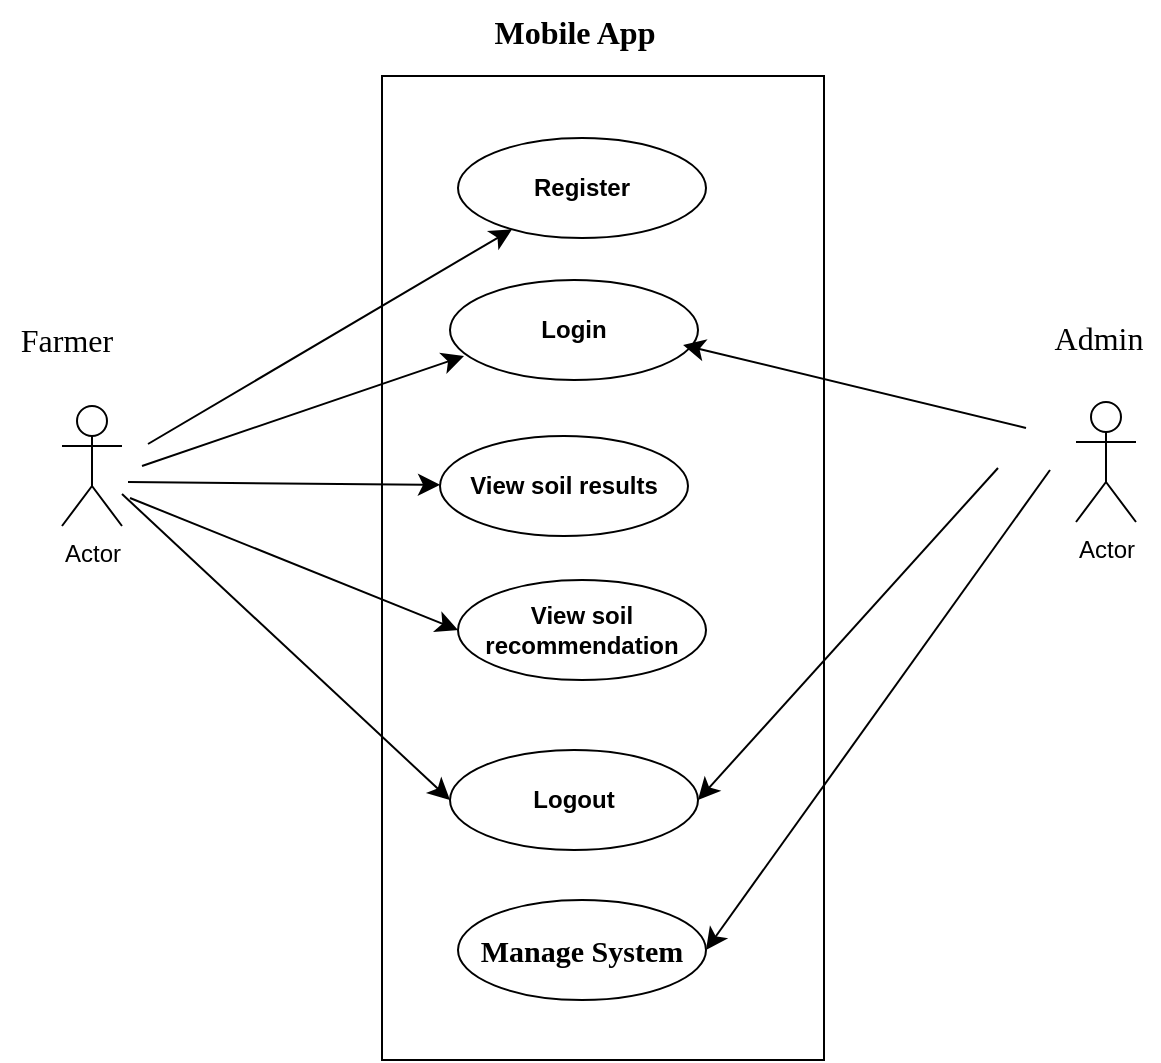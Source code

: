 <mxfile version="27.0.6" pages="4">
  <diagram name="Page-1" id="1pIzPmylpXnEqSKhh1PY">
    <mxGraphModel dx="1186" dy="977" grid="0" gridSize="10" guides="1" tooltips="1" connect="1" arrows="1" fold="1" page="0" pageScale="1" pageWidth="850" pageHeight="1100" math="0" shadow="0">
      <root>
        <mxCell id="0" />
        <mxCell id="1" parent="0" />
        <mxCell id="TShjFeLuT9sX3fGPOV5T-2" value="" style="rounded=0;whiteSpace=wrap;html=1;" vertex="1" parent="1">
          <mxGeometry x="-26" y="-62" width="221" height="492" as="geometry" />
        </mxCell>
        <mxCell id="TShjFeLuT9sX3fGPOV5T-3" value="Actor" style="shape=umlActor;verticalLabelPosition=bottom;verticalAlign=top;html=1;outlineConnect=0;" vertex="1" parent="1">
          <mxGeometry x="-186" y="103" width="30" height="60" as="geometry" />
        </mxCell>
        <mxCell id="TShjFeLuT9sX3fGPOV5T-9" value="&lt;b&gt;Register&lt;/b&gt;" style="ellipse;whiteSpace=wrap;html=1;" vertex="1" parent="1">
          <mxGeometry x="12" y="-31" width="124" height="50" as="geometry" />
        </mxCell>
        <mxCell id="TShjFeLuT9sX3fGPOV5T-10" value="&lt;b&gt;Login&lt;/b&gt;" style="ellipse;whiteSpace=wrap;html=1;" vertex="1" parent="1">
          <mxGeometry x="8" y="40" width="124" height="50" as="geometry" />
        </mxCell>
        <mxCell id="TShjFeLuT9sX3fGPOV5T-11" value="&lt;b&gt;View soil results&lt;/b&gt;" style="ellipse;whiteSpace=wrap;html=1;" vertex="1" parent="1">
          <mxGeometry x="3" y="118" width="124" height="50" as="geometry" />
        </mxCell>
        <mxCell id="TShjFeLuT9sX3fGPOV5T-13" value="&lt;b&gt;Logout&lt;/b&gt;" style="ellipse;whiteSpace=wrap;html=1;" vertex="1" parent="1">
          <mxGeometry x="8" y="275" width="124" height="50" as="geometry" />
        </mxCell>
        <mxCell id="TShjFeLuT9sX3fGPOV5T-14" value="&lt;font face=&quot;Times New Roman&quot;&gt;&lt;b&gt;Mobile App&lt;/b&gt;&lt;/font&gt;" style="text;html=1;align=center;verticalAlign=middle;resizable=0;points=[];autosize=1;strokeColor=none;fillColor=none;fontSize=16;" vertex="1" parent="1">
          <mxGeometry x="21" y="-100" width="98" height="31" as="geometry" />
        </mxCell>
        <mxCell id="TShjFeLuT9sX3fGPOV5T-15" value="&lt;b&gt;&lt;font style=&quot;font-size: 15px;&quot; face=&quot;Times New Roman&quot;&gt;Manage System&lt;/font&gt;&lt;/b&gt;" style="ellipse;whiteSpace=wrap;html=1;" vertex="1" parent="1">
          <mxGeometry x="12" y="350" width="124" height="50" as="geometry" />
        </mxCell>
        <mxCell id="TShjFeLuT9sX3fGPOV5T-22" value="&lt;font face=&quot;Times New Roman&quot;&gt;Farmer&lt;/font&gt;" style="text;html=1;align=center;verticalAlign=middle;resizable=0;points=[];autosize=1;strokeColor=none;fillColor=none;fontSize=16;" vertex="1" parent="1">
          <mxGeometry x="-216.5" y="54.5" width="64" height="31" as="geometry" />
        </mxCell>
        <mxCell id="TShjFeLuT9sX3fGPOV5T-23" value="&lt;font face=&quot;Times New Roman&quot;&gt;Admin&lt;/font&gt;" style="text;html=1;align=center;verticalAlign=middle;resizable=0;points=[];autosize=1;strokeColor=none;fillColor=none;fontSize=16;" vertex="1" parent="1">
          <mxGeometry x="300.5" y="53.5" width="62" height="31" as="geometry" />
        </mxCell>
        <mxCell id="TShjFeLuT9sX3fGPOV5T-25" value="" style="endArrow=classic;html=1;rounded=0;fontSize=12;startSize=8;endSize=8;curved=1;" edge="1" parent="1" target="TShjFeLuT9sX3fGPOV5T-9">
          <mxGeometry width="50" height="50" relative="1" as="geometry">
            <mxPoint x="-143" y="122" as="sourcePoint" />
            <mxPoint x="-93" y="72" as="targetPoint" />
          </mxGeometry>
        </mxCell>
        <mxCell id="TShjFeLuT9sX3fGPOV5T-26" value="" style="endArrow=classic;html=1;rounded=0;fontSize=12;startSize=8;endSize=8;curved=1;" edge="1" parent="1">
          <mxGeometry width="50" height="50" relative="1" as="geometry">
            <mxPoint x="-146" y="133" as="sourcePoint" />
            <mxPoint x="15" y="78" as="targetPoint" />
          </mxGeometry>
        </mxCell>
        <mxCell id="TShjFeLuT9sX3fGPOV5T-27" value="" style="endArrow=classic;html=1;rounded=0;fontSize=12;startSize=8;endSize=8;curved=1;" edge="1" parent="1" target="TShjFeLuT9sX3fGPOV5T-11">
          <mxGeometry width="50" height="50" relative="1" as="geometry">
            <mxPoint x="-153" y="141" as="sourcePoint" />
            <mxPoint x="-2" y="149" as="targetPoint" />
          </mxGeometry>
        </mxCell>
        <mxCell id="TShjFeLuT9sX3fGPOV5T-28" value="" style="endArrow=classic;html=1;rounded=0;fontSize=12;startSize=8;endSize=8;curved=1;entryX=0;entryY=0.5;entryDx=0;entryDy=0;" edge="1" parent="1" target="TShjFeLuT9sX3fGPOV5T-12">
          <mxGeometry width="50" height="50" relative="1" as="geometry">
            <mxPoint x="-152" y="149" as="sourcePoint" />
            <mxPoint x="5" y="208" as="targetPoint" />
          </mxGeometry>
        </mxCell>
        <mxCell id="TShjFeLuT9sX3fGPOV5T-29" value="" style="endArrow=classic;html=1;rounded=0;fontSize=12;startSize=8;endSize=8;curved=1;" edge="1" parent="1" source="TShjFeLuT9sX3fGPOV5T-12">
          <mxGeometry width="50" height="50" relative="1" as="geometry">
            <mxPoint x="-69" y="208" as="sourcePoint" />
            <mxPoint x="87" y="209" as="targetPoint" />
          </mxGeometry>
        </mxCell>
        <mxCell id="TShjFeLuT9sX3fGPOV5T-30" value="" style="endArrow=classic;html=1;rounded=0;fontSize=12;startSize=8;endSize=8;curved=1;entryX=0;entryY=0.5;entryDx=0;entryDy=0;" edge="1" parent="1" source="TShjFeLuT9sX3fGPOV5T-3" target="TShjFeLuT9sX3fGPOV5T-13">
          <mxGeometry width="50" height="50" relative="1" as="geometry">
            <mxPoint x="-147" y="182.01" as="sourcePoint" />
            <mxPoint x="-65.548" y="185.997" as="targetPoint" />
          </mxGeometry>
        </mxCell>
        <mxCell id="TShjFeLuT9sX3fGPOV5T-12" value="&lt;b&gt;View soil recommendation&lt;/b&gt;" style="ellipse;whiteSpace=wrap;html=1;" vertex="1" parent="1">
          <mxGeometry x="12" y="190" width="124" height="50" as="geometry" />
        </mxCell>
        <mxCell id="TShjFeLuT9sX3fGPOV5T-31" value="" style="endArrow=classic;html=1;rounded=0;fontSize=12;startSize=8;endSize=8;curved=1;entryX=1;entryY=0.5;entryDx=0;entryDy=0;" edge="1" parent="1" target="TShjFeLuT9sX3fGPOV5T-15">
          <mxGeometry width="50" height="50" relative="1" as="geometry">
            <mxPoint x="308" y="135" as="sourcePoint" />
            <mxPoint x="433" y="267" as="targetPoint" />
          </mxGeometry>
        </mxCell>
        <mxCell id="TShjFeLuT9sX3fGPOV5T-32" value="" style="endArrow=classic;html=1;rounded=0;fontSize=12;startSize=8;endSize=8;curved=1;entryX=0.94;entryY=0.65;entryDx=0;entryDy=0;entryPerimeter=0;" edge="1" parent="1" target="TShjFeLuT9sX3fGPOV5T-10">
          <mxGeometry width="50" height="50" relative="1" as="geometry">
            <mxPoint x="296" y="114" as="sourcePoint" />
            <mxPoint x="491" y="262" as="targetPoint" />
          </mxGeometry>
        </mxCell>
        <mxCell id="TShjFeLuT9sX3fGPOV5T-33" value="" style="endArrow=classic;html=1;rounded=0;fontSize=12;startSize=8;endSize=8;curved=1;entryX=1;entryY=0.5;entryDx=0;entryDy=0;" edge="1" parent="1" target="TShjFeLuT9sX3fGPOV5T-13">
          <mxGeometry width="50" height="50" relative="1" as="geometry">
            <mxPoint x="282" y="134" as="sourcePoint" />
            <mxPoint x="509" y="276" as="targetPoint" />
          </mxGeometry>
        </mxCell>
        <mxCell id="TShjFeLuT9sX3fGPOV5T-34" value="Actor" style="shape=umlActor;verticalLabelPosition=bottom;verticalAlign=top;html=1;outlineConnect=0;" vertex="1" parent="1">
          <mxGeometry x="321" y="101" width="30" height="60" as="geometry" />
        </mxCell>
      </root>
    </mxGraphModel>
  </diagram>
  <diagram id="3D6fhUdl0phwNTFv-BpR" name="Page-2">
    <mxGraphModel dx="1186" dy="977" grid="0" gridSize="10" guides="1" tooltips="1" connect="1" arrows="1" fold="1" page="0" pageScale="1" pageWidth="850" pageHeight="1100" math="0" shadow="0">
      <root>
        <mxCell id="0" />
        <mxCell id="1" parent="0" />
        <mxCell id="QF8EJWxCGzDZtF_L1pCf-1" value="&lt;b&gt;&lt;font face=&quot;Times New Roman&quot;&gt;Circuit Diagram&lt;/font&gt;&lt;/b&gt;" style="text;html=1;align=center;verticalAlign=middle;resizable=0;points=[];autosize=1;strokeColor=none;fillColor=none;fontSize=16;" vertex="1" parent="1">
          <mxGeometry x="157" y="-9" width="131" height="31" as="geometry" />
        </mxCell>
        <mxCell id="QF8EJWxCGzDZtF_L1pCf-2" value="&lt;font style=&quot;font-size: 15px;&quot; face=&quot;Times New Roman&quot;&gt;&lt;b&gt;Arduino Uno&lt;/b&gt;&lt;/font&gt;" style="rounded=0;whiteSpace=wrap;html=1;" vertex="1" parent="1">
          <mxGeometry x="140" y="65" width="151" height="296" as="geometry" />
        </mxCell>
        <mxCell id="QF8EJWxCGzDZtF_L1pCf-3" value="&lt;b&gt;&lt;font style=&quot;font-size: 15px;&quot; face=&quot;Times New Roman&quot;&gt;NPK Sensor&lt;/font&gt;&lt;/b&gt;" style="rounded=0;whiteSpace=wrap;html=1;" vertex="1" parent="1">
          <mxGeometry x="-76" y="76" width="120" height="37" as="geometry" />
        </mxCell>
        <mxCell id="QF8EJWxCGzDZtF_L1pCf-7" value="" style="endArrow=classic;html=1;rounded=0;fontSize=12;startSize=8;endSize=8;curved=1;exitX=1;exitY=0.5;exitDx=0;exitDy=0;" edge="1" parent="1" source="QF8EJWxCGzDZtF_L1pCf-3">
          <mxGeometry width="50" height="50" relative="1" as="geometry">
            <mxPoint x="24" y="115" as="sourcePoint" />
            <mxPoint x="139" y="95" as="targetPoint" />
          </mxGeometry>
        </mxCell>
        <mxCell id="QF8EJWxCGzDZtF_L1pCf-8" value="" style="endArrow=classic;html=1;rounded=0;fontSize=12;startSize=8;endSize=8;curved=1;exitX=1;exitY=0.5;exitDx=0;exitDy=0;entryX=-0.007;entryY=0.399;entryDx=0;entryDy=0;entryPerimeter=0;" edge="1" parent="1" source="QF8EJWxCGzDZtF_L1pCf-4" target="QF8EJWxCGzDZtF_L1pCf-2">
          <mxGeometry width="50" height="50" relative="1" as="geometry">
            <mxPoint x="-19" y="186" as="sourcePoint" />
            <mxPoint x="136" y="176" as="targetPoint" />
          </mxGeometry>
        </mxCell>
        <mxCell id="QF8EJWxCGzDZtF_L1pCf-9" value="" style="endArrow=classic;html=1;rounded=0;fontSize=12;startSize=8;endSize=8;curved=1;exitX=1;exitY=0.5;exitDx=0;exitDy=0;" edge="1" parent="1" source="QF8EJWxCGzDZtF_L1pCf-5">
          <mxGeometry width="50" height="50" relative="1" as="geometry">
            <mxPoint x="-18" y="265" as="sourcePoint" />
            <mxPoint x="139" y="262" as="targetPoint" />
          </mxGeometry>
        </mxCell>
        <mxCell id="QF8EJWxCGzDZtF_L1pCf-10" value="" style="endArrow=classic;html=1;rounded=0;fontSize=12;startSize=8;endSize=8;curved=1;exitX=1;exitY=0.5;exitDx=0;exitDy=0;" edge="1" parent="1" source="QF8EJWxCGzDZtF_L1pCf-6">
          <mxGeometry width="50" height="50" relative="1" as="geometry">
            <mxPoint x="-19" y="352" as="sourcePoint" />
            <mxPoint x="140" y="352" as="targetPoint" />
          </mxGeometry>
        </mxCell>
        <mxCell id="QF8EJWxCGzDZtF_L1pCf-11" value="" style="endArrow=classic;html=1;rounded=0;fontSize=12;startSize=8;endSize=8;curved=1;exitX=1;exitY=0.5;exitDx=0;exitDy=0;" edge="1" parent="1" target="QF8EJWxCGzDZtF_L1pCf-4">
          <mxGeometry width="50" height="50" relative="1" as="geometry">
            <mxPoint x="-19" y="186" as="sourcePoint" />
            <mxPoint x="139" y="186" as="targetPoint" />
          </mxGeometry>
        </mxCell>
        <mxCell id="QF8EJWxCGzDZtF_L1pCf-4" value="&lt;b&gt;&lt;font style=&quot;font-size: 15px;&quot; face=&quot;Times New Roman&quot;&gt;pH Sensor&lt;/font&gt;&lt;/b&gt;" style="rounded=0;whiteSpace=wrap;html=1;" vertex="1" parent="1">
          <mxGeometry x="-76" y="162" width="120" height="37" as="geometry" />
        </mxCell>
        <mxCell id="QF8EJWxCGzDZtF_L1pCf-12" value="" style="endArrow=classic;html=1;rounded=0;fontSize=12;startSize=8;endSize=8;curved=1;exitX=1;exitY=0.5;exitDx=0;exitDy=0;" edge="1" parent="1" target="QF8EJWxCGzDZtF_L1pCf-5">
          <mxGeometry width="50" height="50" relative="1" as="geometry">
            <mxPoint x="-18" y="265" as="sourcePoint" />
            <mxPoint x="140" y="265" as="targetPoint" />
          </mxGeometry>
        </mxCell>
        <mxCell id="QF8EJWxCGzDZtF_L1pCf-5" value="&lt;b&gt;&lt;font style=&quot;font-size: 15px;&quot; face=&quot;Times New Roman&quot;&gt;Temperature Sensor&lt;/font&gt;&lt;/b&gt;" style="rounded=0;whiteSpace=wrap;html=1;" vertex="1" parent="1">
          <mxGeometry x="-76" y="243" width="120" height="37" as="geometry" />
        </mxCell>
        <mxCell id="QF8EJWxCGzDZtF_L1pCf-13" value="" style="endArrow=classic;html=1;rounded=0;fontSize=12;startSize=8;endSize=8;curved=1;exitX=1;exitY=0.5;exitDx=0;exitDy=0;" edge="1" parent="1" target="QF8EJWxCGzDZtF_L1pCf-6">
          <mxGeometry width="50" height="50" relative="1" as="geometry">
            <mxPoint x="-19" y="352" as="sourcePoint" />
            <mxPoint x="139" y="352" as="targetPoint" />
          </mxGeometry>
        </mxCell>
        <mxCell id="QF8EJWxCGzDZtF_L1pCf-6" value="&lt;b&gt;&lt;font style=&quot;font-size: 15px;&quot; face=&quot;Times New Roman&quot;&gt;Moisture Sensor&lt;/font&gt;&lt;/b&gt;" style="rounded=0;whiteSpace=wrap;html=1;" vertex="1" parent="1">
          <mxGeometry x="-76" y="331" width="120" height="37" as="geometry" />
        </mxCell>
        <mxCell id="QF8EJWxCGzDZtF_L1pCf-14" value="&lt;font style=&quot;font-size: 15px;&quot; face=&quot;Times New Roman&quot;&gt;&lt;b&gt;Wifi Modue&lt;/b&gt;&lt;/font&gt;" style="rounded=0;whiteSpace=wrap;html=1;" vertex="1" parent="1">
          <mxGeometry x="345" y="150.5" width="120" height="60" as="geometry" />
        </mxCell>
        <mxCell id="QF8EJWxCGzDZtF_L1pCf-15" value="&lt;font style=&quot;font-size: 15px;&quot; face=&quot;Times New Roman&quot;&gt;&lt;b&gt;&amp;nbsp;Mobile App&lt;/b&gt;&lt;/font&gt;" style="rounded=0;whiteSpace=wrap;html=1;" vertex="1" parent="1">
          <mxGeometry x="351" y="287" width="120" height="60" as="geometry" />
        </mxCell>
        <mxCell id="QF8EJWxCGzDZtF_L1pCf-16" value="" style="endArrow=classic;html=1;rounded=0;fontSize=12;startSize=8;endSize=8;curved=1;exitX=1.017;exitY=0.41;exitDx=0;exitDy=0;exitPerimeter=0;" edge="1" parent="1" source="QF8EJWxCGzDZtF_L1pCf-2">
          <mxGeometry width="50" height="50" relative="1" as="geometry">
            <mxPoint x="293" y="223" as="sourcePoint" />
            <mxPoint x="341" y="186" as="targetPoint" />
          </mxGeometry>
        </mxCell>
        <mxCell id="QF8EJWxCGzDZtF_L1pCf-18" style="edgeStyle=none;curved=1;rounded=0;orthogonalLoop=1;jettySize=auto;html=1;exitX=0.5;exitY=1;exitDx=0;exitDy=0;entryX=0.433;entryY=0.025;entryDx=0;entryDy=0;entryPerimeter=0;fontSize=12;startSize=8;endSize=8;" edge="1" parent="1" source="QF8EJWxCGzDZtF_L1pCf-14" target="QF8EJWxCGzDZtF_L1pCf-15">
          <mxGeometry relative="1" as="geometry" />
        </mxCell>
        <mxCell id="QF8EJWxCGzDZtF_L1pCf-19" value="&lt;b&gt;&lt;font face=&quot;Times New Roman&quot;&gt;Block Diagram&lt;/font&gt;&lt;/b&gt;" style="text;html=1;align=center;verticalAlign=middle;resizable=0;points=[];autosize=1;strokeColor=none;fillColor=none;fontSize=16;" vertex="1" parent="1">
          <mxGeometry x="87" y="419" width="122" height="31" as="geometry" />
        </mxCell>
        <mxCell id="QF8EJWxCGzDZtF_L1pCf-27" style="edgeStyle=none;curved=1;rounded=0;orthogonalLoop=1;jettySize=auto;html=1;exitX=0.5;exitY=1;exitDx=0;exitDy=0;entryX=0.5;entryY=0;entryDx=0;entryDy=0;fontSize=12;startSize=8;endSize=8;" edge="1" parent="1" source="QF8EJWxCGzDZtF_L1pCf-20" target="QF8EJWxCGzDZtF_L1pCf-23">
          <mxGeometry relative="1" as="geometry" />
        </mxCell>
        <mxCell id="QF8EJWxCGzDZtF_L1pCf-20" value="&lt;font style=&quot;font-size: 15px;&quot; face=&quot;Times New Roman&quot;&gt;&lt;b&gt;Arduino Uno&lt;/b&gt;&lt;/font&gt;" style="rounded=0;whiteSpace=wrap;html=1;" vertex="1" parent="1">
          <mxGeometry x="89" y="460" width="120" height="247" as="geometry" />
        </mxCell>
        <mxCell id="QF8EJWxCGzDZtF_L1pCf-21" value="&lt;b&gt;&lt;font style=&quot;font-size: 15px;&quot; face=&quot;Times New Roman&quot;&gt;Power Supply&lt;/font&gt;&lt;/b&gt;" style="rounded=0;whiteSpace=wrap;html=1;" vertex="1" parent="1">
          <mxGeometry x="257" y="574" width="120" height="35" as="geometry" />
        </mxCell>
        <mxCell id="QF8EJWxCGzDZtF_L1pCf-22" value="&lt;font face=&quot;Times New Roman&quot;&gt;&lt;span style=&quot;font-size: 15px;&quot;&gt;&lt;b&gt;Soil Sensors&lt;/b&gt;&lt;/span&gt;&lt;/font&gt;" style="rounded=0;whiteSpace=wrap;html=1;" vertex="1" parent="1">
          <mxGeometry x="-73" y="579" width="120" height="35" as="geometry" />
        </mxCell>
        <mxCell id="QF8EJWxCGzDZtF_L1pCf-23" value="&lt;b&gt;&lt;font style=&quot;font-size: 15px;&quot; face=&quot;Times New Roman&quot;&gt;Wifi Module&lt;/font&gt;&lt;/b&gt;" style="rounded=0;whiteSpace=wrap;html=1;" vertex="1" parent="1">
          <mxGeometry x="91" y="757" width="120" height="35" as="geometry" />
        </mxCell>
        <mxCell id="QF8EJWxCGzDZtF_L1pCf-24" value="&lt;b&gt;&lt;font style=&quot;font-size: 15px;&quot; face=&quot;Times New Roman&quot;&gt;Mobile App&lt;/font&gt;&lt;/b&gt;" style="rounded=0;whiteSpace=wrap;html=1;" vertex="1" parent="1">
          <mxGeometry x="-9" y="832" width="120" height="35" as="geometry" />
        </mxCell>
        <mxCell id="QF8EJWxCGzDZtF_L1pCf-25" value="&lt;font style=&quot;font-size: 15px;&quot; face=&quot;Times New Roman&quot;&gt;&lt;b&gt;Cloud&lt;/b&gt;&lt;/font&gt;" style="ellipse;shape=cloud;whiteSpace=wrap;html=1;" vertex="1" parent="1">
          <mxGeometry x="198" y="802" width="120" height="80" as="geometry" />
        </mxCell>
        <mxCell id="QF8EJWxCGzDZtF_L1pCf-28" style="edgeStyle=none;curved=1;rounded=0;orthogonalLoop=1;jettySize=auto;html=1;exitX=0;exitY=0.5;exitDx=0;exitDy=0;entryX=0.992;entryY=0.528;entryDx=0;entryDy=0;entryPerimeter=0;fontSize=12;startSize=8;endSize=8;" edge="1" parent="1" source="QF8EJWxCGzDZtF_L1pCf-21" target="QF8EJWxCGzDZtF_L1pCf-20">
          <mxGeometry relative="1" as="geometry" />
        </mxCell>
        <mxCell id="QF8EJWxCGzDZtF_L1pCf-29" style="edgeStyle=none;curved=1;rounded=0;orthogonalLoop=1;jettySize=auto;html=1;exitX=1;exitY=0.5;exitDx=0;exitDy=0;entryX=0;entryY=0.553;entryDx=0;entryDy=0;entryPerimeter=0;fontSize=12;startSize=8;endSize=8;" edge="1" parent="1" source="QF8EJWxCGzDZtF_L1pCf-22" target="QF8EJWxCGzDZtF_L1pCf-20">
          <mxGeometry relative="1" as="geometry" />
        </mxCell>
        <mxCell id="QF8EJWxCGzDZtF_L1pCf-30" value="" style="endArrow=classic;startArrow=classic;html=1;rounded=0;fontSize=12;startSize=8;endSize=8;curved=1;entryX=0.083;entryY=0.563;entryDx=0;entryDy=0;entryPerimeter=0;exitX=1;exitY=0.5;exitDx=0;exitDy=0;" edge="1" parent="1" source="QF8EJWxCGzDZtF_L1pCf-24" target="QF8EJWxCGzDZtF_L1pCf-25">
          <mxGeometry width="50" height="50" relative="1" as="geometry">
            <mxPoint x="96" y="885" as="sourcePoint" />
            <mxPoint x="146" y="835" as="targetPoint" />
          </mxGeometry>
        </mxCell>
        <mxCell id="QF8EJWxCGzDZtF_L1pCf-31" style="edgeStyle=none;curved=1;rounded=0;orthogonalLoop=1;jettySize=auto;html=1;exitX=0;exitY=1;exitDx=0;exitDy=0;entryX=0.675;entryY=0.114;entryDx=0;entryDy=0;entryPerimeter=0;fontSize=12;startSize=8;endSize=8;" edge="1" parent="1" source="QF8EJWxCGzDZtF_L1pCf-23" target="QF8EJWxCGzDZtF_L1pCf-24">
          <mxGeometry relative="1" as="geometry" />
        </mxCell>
        <mxCell id="QF8EJWxCGzDZtF_L1pCf-32" style="edgeStyle=none;curved=1;rounded=0;orthogonalLoop=1;jettySize=auto;html=1;exitX=0.5;exitY=0;exitDx=0;exitDy=0;fontSize=12;startSize=8;endSize=8;" edge="1" parent="1" source="QF8EJWxCGzDZtF_L1pCf-20" target="QF8EJWxCGzDZtF_L1pCf-20">
          <mxGeometry relative="1" as="geometry" />
        </mxCell>
        <mxCell id="QF8EJWxCGzDZtF_L1pCf-33" value="" style="endArrow=classic;startArrow=classic;html=1;rounded=0;fontSize=12;startSize=8;endSize=8;curved=1;entryX=0.35;entryY=0.119;entryDx=0;entryDy=0;entryPerimeter=0;exitX=1;exitY=0.5;exitDx=0;exitDy=0;" edge="1" parent="1" target="QF8EJWxCGzDZtF_L1pCf-25">
          <mxGeometry width="50" height="50" relative="1" as="geometry">
            <mxPoint x="212" y="791" as="sourcePoint" />
            <mxPoint x="309" y="788" as="targetPoint" />
          </mxGeometry>
        </mxCell>
      </root>
    </mxGraphModel>
  </diagram>
  <diagram id="6WsLkShuL2egb00bS06-" name="Page-3">
    <mxGraphModel dx="1186" dy="977" grid="0" gridSize="10" guides="1" tooltips="1" connect="1" arrows="1" fold="1" page="0" pageScale="1" pageWidth="850" pageHeight="1100" math="0" shadow="0">
      <root>
        <mxCell id="0" />
        <mxCell id="1" parent="0" />
        <mxCell id="gPqKjx5oiPUVwgPUByKo-1" value="Famer" style="shape=table;startSize=30;container=1;collapsible=1;childLayout=tableLayout;fixedRows=1;rowLines=0;fontStyle=1;align=center;resizeLast=1;html=1;" vertex="1" parent="1">
          <mxGeometry x="-96" y="-44" width="180" height="149.25" as="geometry" />
        </mxCell>
        <mxCell id="gPqKjx5oiPUVwgPUByKo-2" value="" style="shape=tableRow;horizontal=0;startSize=0;swimlaneHead=0;swimlaneBody=0;fillColor=none;collapsible=0;dropTarget=0;points=[[0,0.5],[1,0.5]];portConstraint=eastwest;top=0;left=0;right=0;bottom=1;" vertex="1" parent="gPqKjx5oiPUVwgPUByKo-1">
          <mxGeometry y="30" width="180" height="30" as="geometry" />
        </mxCell>
        <mxCell id="gPqKjx5oiPUVwgPUByKo-3" value="PK" style="shape=partialRectangle;connectable=0;fillColor=none;top=0;left=0;bottom=0;right=0;fontStyle=1;overflow=hidden;whiteSpace=wrap;html=1;" vertex="1" parent="gPqKjx5oiPUVwgPUByKo-2">
          <mxGeometry width="30" height="30" as="geometry">
            <mxRectangle width="30" height="30" as="alternateBounds" />
          </mxGeometry>
        </mxCell>
        <mxCell id="gPqKjx5oiPUVwgPUByKo-4" value="FamerID" style="shape=partialRectangle;connectable=0;fillColor=none;top=0;left=0;bottom=0;right=0;align=left;spacingLeft=6;fontStyle=5;overflow=hidden;whiteSpace=wrap;html=1;" vertex="1" parent="gPqKjx5oiPUVwgPUByKo-2">
          <mxGeometry x="30" width="150" height="30" as="geometry">
            <mxRectangle width="150" height="30" as="alternateBounds" />
          </mxGeometry>
        </mxCell>
        <mxCell id="gPqKjx5oiPUVwgPUByKo-5" value="" style="shape=tableRow;horizontal=0;startSize=0;swimlaneHead=0;swimlaneBody=0;fillColor=none;collapsible=0;dropTarget=0;points=[[0,0.5],[1,0.5]];portConstraint=eastwest;top=0;left=0;right=0;bottom=0;" vertex="1" parent="gPqKjx5oiPUVwgPUByKo-1">
          <mxGeometry y="60" width="180" height="29" as="geometry" />
        </mxCell>
        <mxCell id="gPqKjx5oiPUVwgPUByKo-6" value="" style="shape=partialRectangle;connectable=0;fillColor=none;top=0;left=0;bottom=0;right=0;editable=1;overflow=hidden;whiteSpace=wrap;html=1;" vertex="1" parent="gPqKjx5oiPUVwgPUByKo-5">
          <mxGeometry width="30" height="29" as="geometry">
            <mxRectangle width="30" height="29" as="alternateBounds" />
          </mxGeometry>
        </mxCell>
        <mxCell id="gPqKjx5oiPUVwgPUByKo-7" value="FullName" style="shape=partialRectangle;connectable=0;fillColor=none;top=0;left=0;bottom=0;right=0;align=left;spacingLeft=6;overflow=hidden;whiteSpace=wrap;html=1;" vertex="1" parent="gPqKjx5oiPUVwgPUByKo-5">
          <mxGeometry x="30" width="150" height="29" as="geometry">
            <mxRectangle width="150" height="29" as="alternateBounds" />
          </mxGeometry>
        </mxCell>
        <mxCell id="gPqKjx5oiPUVwgPUByKo-8" value="" style="shape=tableRow;horizontal=0;startSize=0;swimlaneHead=0;swimlaneBody=0;fillColor=none;collapsible=0;dropTarget=0;points=[[0,0.5],[1,0.5]];portConstraint=eastwest;top=0;left=0;right=0;bottom=0;" vertex="1" parent="gPqKjx5oiPUVwgPUByKo-1">
          <mxGeometry y="89" width="180" height="30" as="geometry" />
        </mxCell>
        <mxCell id="gPqKjx5oiPUVwgPUByKo-9" value="" style="shape=partialRectangle;connectable=0;fillColor=none;top=0;left=0;bottom=0;right=0;editable=1;overflow=hidden;whiteSpace=wrap;html=1;" vertex="1" parent="gPqKjx5oiPUVwgPUByKo-8">
          <mxGeometry width="30" height="30" as="geometry">
            <mxRectangle width="30" height="30" as="alternateBounds" />
          </mxGeometry>
        </mxCell>
        <mxCell id="gPqKjx5oiPUVwgPUByKo-10" value="Email" style="shape=partialRectangle;connectable=0;fillColor=none;top=0;left=0;bottom=0;right=0;align=left;spacingLeft=6;overflow=hidden;whiteSpace=wrap;html=1;" vertex="1" parent="gPqKjx5oiPUVwgPUByKo-8">
          <mxGeometry x="30" width="150" height="30" as="geometry">
            <mxRectangle width="150" height="30" as="alternateBounds" />
          </mxGeometry>
        </mxCell>
        <mxCell id="gPqKjx5oiPUVwgPUByKo-11" value="" style="shape=tableRow;horizontal=0;startSize=0;swimlaneHead=0;swimlaneBody=0;fillColor=none;collapsible=0;dropTarget=0;points=[[0,0.5],[1,0.5]];portConstraint=eastwest;top=0;left=0;right=0;bottom=0;" vertex="1" parent="gPqKjx5oiPUVwgPUByKo-1">
          <mxGeometry y="119" width="180" height="30" as="geometry" />
        </mxCell>
        <mxCell id="gPqKjx5oiPUVwgPUByKo-12" value="" style="shape=partialRectangle;connectable=0;fillColor=none;top=0;left=0;bottom=0;right=0;editable=1;overflow=hidden;whiteSpace=wrap;html=1;" vertex="1" parent="gPqKjx5oiPUVwgPUByKo-11">
          <mxGeometry width="30" height="30" as="geometry">
            <mxRectangle width="30" height="30" as="alternateBounds" />
          </mxGeometry>
        </mxCell>
        <mxCell id="gPqKjx5oiPUVwgPUByKo-13" value="Password" style="shape=partialRectangle;connectable=0;fillColor=none;top=0;left=0;bottom=0;right=0;align=left;spacingLeft=6;overflow=hidden;whiteSpace=wrap;html=1;" vertex="1" parent="gPqKjx5oiPUVwgPUByKo-11">
          <mxGeometry x="30" width="150" height="30" as="geometry">
            <mxRectangle width="150" height="30" as="alternateBounds" />
          </mxGeometry>
        </mxCell>
        <mxCell id="gPqKjx5oiPUVwgPUByKo-14" value="Admin" style="shape=table;startSize=30;container=1;collapsible=1;childLayout=tableLayout;fixedRows=1;rowLines=0;fontStyle=1;align=center;resizeLast=1;html=1;" vertex="1" parent="1">
          <mxGeometry x="295" y="-44.75" width="180" height="146.25" as="geometry" />
        </mxCell>
        <mxCell id="gPqKjx5oiPUVwgPUByKo-15" value="" style="shape=tableRow;horizontal=0;startSize=0;swimlaneHead=0;swimlaneBody=0;fillColor=none;collapsible=0;dropTarget=0;points=[[0,0.5],[1,0.5]];portConstraint=eastwest;top=0;left=0;right=0;bottom=1;" vertex="1" parent="gPqKjx5oiPUVwgPUByKo-14">
          <mxGeometry y="30" width="180" height="30" as="geometry" />
        </mxCell>
        <mxCell id="gPqKjx5oiPUVwgPUByKo-16" value="PK" style="shape=partialRectangle;connectable=0;fillColor=none;top=0;left=0;bottom=0;right=0;fontStyle=1;overflow=hidden;whiteSpace=wrap;html=1;" vertex="1" parent="gPqKjx5oiPUVwgPUByKo-15">
          <mxGeometry width="30" height="30" as="geometry">
            <mxRectangle width="30" height="30" as="alternateBounds" />
          </mxGeometry>
        </mxCell>
        <mxCell id="gPqKjx5oiPUVwgPUByKo-17" value="AdminID" style="shape=partialRectangle;connectable=0;fillColor=none;top=0;left=0;bottom=0;right=0;align=left;spacingLeft=6;fontStyle=5;overflow=hidden;whiteSpace=wrap;html=1;" vertex="1" parent="gPqKjx5oiPUVwgPUByKo-15">
          <mxGeometry x="30" width="150" height="30" as="geometry">
            <mxRectangle width="150" height="30" as="alternateBounds" />
          </mxGeometry>
        </mxCell>
        <mxCell id="gPqKjx5oiPUVwgPUByKo-18" value="" style="shape=tableRow;horizontal=0;startSize=0;swimlaneHead=0;swimlaneBody=0;fillColor=none;collapsible=0;dropTarget=0;points=[[0,0.5],[1,0.5]];portConstraint=eastwest;top=0;left=0;right=0;bottom=0;" vertex="1" parent="gPqKjx5oiPUVwgPUByKo-14">
          <mxGeometry y="60" width="180" height="26" as="geometry" />
        </mxCell>
        <mxCell id="gPqKjx5oiPUVwgPUByKo-19" value="" style="shape=partialRectangle;connectable=0;fillColor=none;top=0;left=0;bottom=0;right=0;editable=1;overflow=hidden;whiteSpace=wrap;html=1;" vertex="1" parent="gPqKjx5oiPUVwgPUByKo-18">
          <mxGeometry width="30" height="26" as="geometry">
            <mxRectangle width="30" height="26" as="alternateBounds" />
          </mxGeometry>
        </mxCell>
        <mxCell id="gPqKjx5oiPUVwgPUByKo-20" value="FullName" style="shape=partialRectangle;connectable=0;fillColor=none;top=0;left=0;bottom=0;right=0;align=left;spacingLeft=6;overflow=hidden;whiteSpace=wrap;html=1;" vertex="1" parent="gPqKjx5oiPUVwgPUByKo-18">
          <mxGeometry x="30" width="150" height="26" as="geometry">
            <mxRectangle width="150" height="26" as="alternateBounds" />
          </mxGeometry>
        </mxCell>
        <mxCell id="gPqKjx5oiPUVwgPUByKo-21" value="" style="shape=tableRow;horizontal=0;startSize=0;swimlaneHead=0;swimlaneBody=0;fillColor=none;collapsible=0;dropTarget=0;points=[[0,0.5],[1,0.5]];portConstraint=eastwest;top=0;left=0;right=0;bottom=0;" vertex="1" parent="gPqKjx5oiPUVwgPUByKo-14">
          <mxGeometry y="86" width="180" height="30" as="geometry" />
        </mxCell>
        <mxCell id="gPqKjx5oiPUVwgPUByKo-22" value="" style="shape=partialRectangle;connectable=0;fillColor=none;top=0;left=0;bottom=0;right=0;editable=1;overflow=hidden;whiteSpace=wrap;html=1;" vertex="1" parent="gPqKjx5oiPUVwgPUByKo-21">
          <mxGeometry width="30" height="30" as="geometry">
            <mxRectangle width="30" height="30" as="alternateBounds" />
          </mxGeometry>
        </mxCell>
        <mxCell id="gPqKjx5oiPUVwgPUByKo-23" value="Email" style="shape=partialRectangle;connectable=0;fillColor=none;top=0;left=0;bottom=0;right=0;align=left;spacingLeft=6;overflow=hidden;whiteSpace=wrap;html=1;" vertex="1" parent="gPqKjx5oiPUVwgPUByKo-21">
          <mxGeometry x="30" width="150" height="30" as="geometry">
            <mxRectangle width="150" height="30" as="alternateBounds" />
          </mxGeometry>
        </mxCell>
        <mxCell id="gPqKjx5oiPUVwgPUByKo-24" value="" style="shape=tableRow;horizontal=0;startSize=0;swimlaneHead=0;swimlaneBody=0;fillColor=none;collapsible=0;dropTarget=0;points=[[0,0.5],[1,0.5]];portConstraint=eastwest;top=0;left=0;right=0;bottom=0;" vertex="1" parent="gPqKjx5oiPUVwgPUByKo-14">
          <mxGeometry y="116" width="180" height="30" as="geometry" />
        </mxCell>
        <mxCell id="gPqKjx5oiPUVwgPUByKo-25" value="" style="shape=partialRectangle;connectable=0;fillColor=none;top=0;left=0;bottom=0;right=0;editable=1;overflow=hidden;whiteSpace=wrap;html=1;" vertex="1" parent="gPqKjx5oiPUVwgPUByKo-24">
          <mxGeometry width="30" height="30" as="geometry">
            <mxRectangle width="30" height="30" as="alternateBounds" />
          </mxGeometry>
        </mxCell>
        <mxCell id="gPqKjx5oiPUVwgPUByKo-26" value="Password" style="shape=partialRectangle;connectable=0;fillColor=none;top=0;left=0;bottom=0;right=0;align=left;spacingLeft=6;overflow=hidden;whiteSpace=wrap;html=1;" vertex="1" parent="gPqKjx5oiPUVwgPUByKo-24">
          <mxGeometry x="30" width="150" height="30" as="geometry">
            <mxRectangle width="150" height="30" as="alternateBounds" />
          </mxGeometry>
        </mxCell>
        <mxCell id="gPqKjx5oiPUVwgPUByKo-40" value="&lt;b&gt;SensorData&lt;/b&gt;" style="swimlane;childLayout=stackLayout;horizontal=1;startSize=50;horizontalStack=0;rounded=1;fontSize=14;fontStyle=0;strokeWidth=2;resizeParent=0;resizeLast=1;shadow=0;dashed=0;align=center;arcSize=4;whiteSpace=wrap;html=1;" vertex="1" parent="1">
          <mxGeometry x="-76" y="276" width="160" height="170" as="geometry" />
        </mxCell>
        <mxCell id="gPqKjx5oiPUVwgPUByKo-41" value="SensorDataID(PK)&lt;div&gt;FamerID(FK)&lt;/div&gt;&lt;div&gt;SoilNPK&lt;/div&gt;&lt;div&gt;SoilTemperature&lt;/div&gt;&lt;div&gt;SoilMoisture&lt;/div&gt;&lt;div&gt;SoilPH&lt;/div&gt;&lt;div&gt;Timestamp&lt;/div&gt;&lt;div&gt;&lt;br&gt;&lt;/div&gt;" style="align=left;strokeColor=none;fillColor=none;spacingLeft=4;spacingRight=4;fontSize=12;verticalAlign=top;resizable=0;rotatable=0;part=1;html=1;whiteSpace=wrap;" vertex="1" parent="gPqKjx5oiPUVwgPUByKo-40">
          <mxGeometry y="50" width="160" height="120" as="geometry" />
        </mxCell>
        <mxCell id="gPqKjx5oiPUVwgPUByKo-42" value="&lt;b&gt;Recommendation&lt;/b&gt;" style="swimlane;childLayout=stackLayout;horizontal=1;startSize=50;horizontalStack=0;rounded=1;fontSize=14;fontStyle=0;strokeWidth=2;resizeParent=0;resizeLast=1;shadow=0;dashed=0;align=center;arcSize=4;whiteSpace=wrap;html=1;" vertex="1" parent="1">
          <mxGeometry x="277" y="280" width="160" height="120" as="geometry" />
        </mxCell>
        <mxCell id="gPqKjx5oiPUVwgPUByKo-43" value="RecommendationID(PK)&lt;div&gt;SensorDataID(FK)&lt;/div&gt;&lt;div&gt;AdminID(FK)&lt;/div&gt;&lt;div&gt;AdviceText&lt;/div&gt;&lt;div&gt;&lt;br&gt;&lt;div&gt;&lt;br&gt;&lt;/div&gt;&lt;/div&gt;" style="align=left;strokeColor=none;fillColor=none;spacingLeft=4;spacingRight=4;fontSize=12;verticalAlign=top;resizable=0;rotatable=0;part=1;html=1;whiteSpace=wrap;" vertex="1" parent="gPqKjx5oiPUVwgPUByKo-42">
          <mxGeometry y="50" width="160" height="70" as="geometry" />
        </mxCell>
        <mxCell id="gPqKjx5oiPUVwgPUByKo-44" value="" style="shape=rhombus;perimeter=rhombusPerimeter;whiteSpace=wrap;html=1;align=center;" vertex="1" parent="1">
          <mxGeometry x="-30" y="229" width="37" height="44" as="geometry" />
        </mxCell>
        <mxCell id="gPqKjx5oiPUVwgPUByKo-46" value="" style="endArrow=none;html=1;rounded=0;fontSize=12;startSize=8;endSize=8;curved=1;exitX=0.461;exitY=1.133;exitDx=0;exitDy=0;exitPerimeter=0;entryX=0.5;entryY=0;entryDx=0;entryDy=0;" edge="1" parent="1" source="gPqKjx5oiPUVwgPUByKo-11" target="gPqKjx5oiPUVwgPUByKo-44">
          <mxGeometry relative="1" as="geometry">
            <mxPoint x="120" y="200" as="sourcePoint" />
            <mxPoint x="280" y="200" as="targetPoint" />
          </mxGeometry>
        </mxCell>
        <mxCell id="gPqKjx5oiPUVwgPUByKo-47" value="" style="shape=rhombus;perimeter=rhombusPerimeter;whiteSpace=wrap;html=1;align=center;direction=south;" vertex="1" parent="1">
          <mxGeometry x="87" y="284" width="44" height="37" as="geometry" />
        </mxCell>
        <mxCell id="gPqKjx5oiPUVwgPUByKo-48" value="" style="shape=rhombus;perimeter=rhombusPerimeter;whiteSpace=wrap;html=1;align=center;direction=south;" vertex="1" parent="1">
          <mxGeometry x="87" y="16" width="44" height="37" as="geometry" />
        </mxCell>
        <mxCell id="gPqKjx5oiPUVwgPUByKo-49" value="" style="shape=rhombus;perimeter=rhombusPerimeter;whiteSpace=wrap;html=1;align=center;direction=south;" vertex="1" parent="1">
          <mxGeometry x="233" y="342.5" width="44" height="37" as="geometry" />
        </mxCell>
        <mxCell id="gPqKjx5oiPUVwgPUByKo-50" value="1" style="text;html=1;align=center;verticalAlign=middle;resizable=0;points=[];autosize=1;strokeColor=none;fillColor=none;fontSize=16;" vertex="1" parent="1">
          <mxGeometry x="-10.5" y="104.5" width="27" height="31" as="geometry" />
        </mxCell>
        <mxCell id="gPqKjx5oiPUVwgPUByKo-51" value="M" style="text;html=1;align=center;verticalAlign=middle;resizable=0;points=[];autosize=1;strokeColor=none;fillColor=none;fontSize=16;" vertex="1" parent="1">
          <mxGeometry x="-13.5" y="205.5" width="31" height="31" as="geometry" />
        </mxCell>
        <mxCell id="gPqKjx5oiPUVwgPUByKo-52" value="" style="endArrow=none;html=1;rounded=0;fontSize=12;startSize=8;endSize=8;curved=1;exitX=0.425;exitY=1.192;exitDx=0;exitDy=0;exitPerimeter=0;" edge="1" parent="1" source="gPqKjx5oiPUVwgPUByKo-24">
          <mxGeometry relative="1" as="geometry">
            <mxPoint x="193" y="172" as="sourcePoint" />
            <mxPoint x="132" y="302" as="targetPoint" />
            <Array as="points" />
          </mxGeometry>
        </mxCell>
        <mxCell id="gPqKjx5oiPUVwgPUByKo-54" value="1" style="text;html=1;align=center;verticalAlign=middle;resizable=0;points=[];autosize=1;strokeColor=none;fillColor=none;fontSize=16;" vertex="1" parent="1">
          <mxGeometry x="300.5" y="109.5" width="27" height="31" as="geometry" />
        </mxCell>
        <mxCell id="gPqKjx5oiPUVwgPUByKo-55" value="M" style="text;html=1;align=center;verticalAlign=middle;resizable=0;points=[];autosize=1;strokeColor=none;fillColor=none;fontSize=16;" vertex="1" parent="1">
          <mxGeometry x="115.5" y="254.5" width="31" height="31" as="geometry" />
        </mxCell>
        <mxCell id="gPqKjx5oiPUVwgPUByKo-56" value="" style="endArrow=none;html=1;rounded=0;fontSize=12;startSize=8;endSize=8;curved=1;entryX=0.5;entryY=0;entryDx=0;entryDy=0;exitX=-0.011;exitY=-0.175;exitDx=0;exitDy=0;exitPerimeter=0;" edge="1" parent="1" source="gPqKjx5oiPUVwgPUByKo-21" target="gPqKjx5oiPUVwgPUByKo-48">
          <mxGeometry relative="1" as="geometry">
            <mxPoint x="172" y="61" as="sourcePoint" />
            <mxPoint x="156" y="163" as="targetPoint" />
          </mxGeometry>
        </mxCell>
        <mxCell id="gPqKjx5oiPUVwgPUByKo-57" value="1" style="text;html=1;align=center;verticalAlign=middle;resizable=0;points=[];autosize=1;strokeColor=none;fillColor=none;fontSize=16;" vertex="1" parent="1">
          <mxGeometry x="246.5" y="-0.5" width="27" height="31" as="geometry" />
        </mxCell>
        <mxCell id="gPqKjx5oiPUVwgPUByKo-58" value="M" style="text;html=1;align=center;verticalAlign=middle;resizable=0;points=[];autosize=1;strokeColor=none;fillColor=none;fontSize=16;" vertex="1" parent="1">
          <mxGeometry x="115.5" y="-1.5" width="31" height="31" as="geometry" />
        </mxCell>
        <mxCell id="gPqKjx5oiPUVwgPUByKo-59" value="" style="shape=rhombus;perimeter=rhombusPerimeter;whiteSpace=wrap;html=1;align=center;direction=south;" vertex="1" parent="1">
          <mxGeometry x="365" y="243" width="44" height="37" as="geometry" />
        </mxCell>
        <mxCell id="gPqKjx5oiPUVwgPUByKo-60" value="" style="endArrow=none;html=1;rounded=0;fontSize=12;startSize=8;endSize=8;curved=1;" edge="1" parent="1">
          <mxGeometry relative="1" as="geometry">
            <mxPoint x="387" y="242" as="sourcePoint" />
            <mxPoint x="384" y="107" as="targetPoint" />
          </mxGeometry>
        </mxCell>
        <mxCell id="gPqKjx5oiPUVwgPUByKo-61" value="&lt;b&gt;1&lt;/b&gt;" style="edgeLabel;html=1;align=center;verticalAlign=middle;resizable=0;points=[];fontSize=12;" vertex="1" connectable="0" parent="gPqKjx5oiPUVwgPUByKo-60">
          <mxGeometry x="0.856" y="-9" relative="1" as="geometry">
            <mxPoint as="offset" />
          </mxGeometry>
        </mxCell>
        <mxCell id="gPqKjx5oiPUVwgPUByKo-62" value="M" style="text;html=1;align=center;verticalAlign=middle;resizable=0;points=[];autosize=1;strokeColor=none;fillColor=none;fontSize=16;" vertex="1" parent="1">
          <mxGeometry x="386.5" y="218.5" width="31" height="31" as="geometry" />
        </mxCell>
        <mxCell id="gPqKjx5oiPUVwgPUByKo-63" value="" style="endArrow=none;html=1;rounded=0;fontSize=12;startSize=8;endSize=8;curved=1;" edge="1" parent="1">
          <mxGeometry relative="1" as="geometry">
            <mxPoint x="86" y="361" as="sourcePoint" />
            <mxPoint x="233" y="360.5" as="targetPoint" />
          </mxGeometry>
        </mxCell>
        <mxCell id="gPqKjx5oiPUVwgPUByKo-64" value="1" style="text;html=1;align=center;verticalAlign=middle;resizable=0;points=[];autosize=1;strokeColor=none;fillColor=none;fontSize=16;" vertex="1" parent="1">
          <mxGeometry x="87.5" y="331.5" width="27" height="31" as="geometry" />
        </mxCell>
        <mxCell id="gPqKjx5oiPUVwgPUByKo-65" value="M" style="text;html=1;align=center;verticalAlign=middle;resizable=0;points=[];autosize=1;strokeColor=none;fillColor=none;fontSize=16;" vertex="1" parent="1">
          <mxGeometry x="205.5" y="329.5" width="31" height="31" as="geometry" />
        </mxCell>
        <mxCell id="gPqKjx5oiPUVwgPUByKo-66" value="&lt;b&gt;ER DIAGRAM&lt;/b&gt;" style="text;html=1;align=center;verticalAlign=middle;resizable=0;points=[];autosize=1;strokeColor=none;fillColor=none;fontSize=16;" vertex="1" parent="1">
          <mxGeometry x="94.5" y="-102.5" width="121" height="31" as="geometry" />
        </mxCell>
      </root>
    </mxGraphModel>
  </diagram>
  <diagram id="euZ07P9-jvLIXL0NSD5a" name="Page-4">
    <mxGraphModel dx="925" dy="1079" grid="0" gridSize="10" guides="1" tooltips="1" connect="1" arrows="1" fold="1" page="0" pageScale="1" pageWidth="850" pageHeight="1100" math="0" shadow="0">
      <root>
        <mxCell id="0" />
        <mxCell id="1" parent="0" />
        <mxCell id="Ivs9HY8xaO6PNf8jBPUD-1" value="&lt;b&gt;&lt;font style=&quot;font-size: 15px;&quot; face=&quot;Times New Roman&quot;&gt;Start&lt;/font&gt;&lt;/b&gt;" style="ellipse;whiteSpace=wrap;html=1;labelBackgroundColor=none;rounded=0;" vertex="1" parent="1">
          <mxGeometry x="107" y="35" width="209" height="46" as="geometry" />
        </mxCell>
        <mxCell id="Ivs9HY8xaO6PNf8jBPUD-11" style="edgeStyle=none;curved=1;rounded=0;orthogonalLoop=1;jettySize=auto;html=1;exitX=0.554;exitY=1.059;exitDx=0;exitDy=0;entryX=0.5;entryY=0;entryDx=0;entryDy=0;fontSize=12;startSize=8;endSize=8;exitPerimeter=0;labelBackgroundColor=none;fontColor=default;" edge="1" parent="1" source="Ivs9HY8xaO6PNf8jBPUD-3" target="Ivs9HY8xaO6PNf8jBPUD-4">
          <mxGeometry relative="1" as="geometry" />
        </mxCell>
        <mxCell id="Ivs9HY8xaO6PNf8jBPUD-3" value="&lt;b&gt;&lt;font style=&quot;font-size: 15px;&quot; face=&quot;Times New Roman&quot;&gt;Arduino Uno&lt;/font&gt;&lt;/b&gt;" style="rounded=0;whiteSpace=wrap;html=1;labelBackgroundColor=none;" vertex="1" parent="1">
          <mxGeometry x="136" y="192" width="170" height="46" as="geometry" />
        </mxCell>
        <mxCell id="Ivs9HY8xaO6PNf8jBPUD-22" style="edgeStyle=none;curved=0;orthogonalLoop=1;jettySize=auto;html=1;exitX=0;exitY=0.5;exitDx=0;exitDy=0;fontSize=12;startSize=8;endSize=8;rounded=0;" edge="1" parent="1" target="Ivs9HY8xaO6PNf8jBPUD-3">
          <mxGeometry relative="1" as="geometry">
            <mxPoint x="131" y="214" as="targetPoint" />
            <mxPoint x="144.0" y="329.25" as="sourcePoint" />
            <Array as="points">
              <mxPoint x="56" y="330" />
              <mxPoint x="52" y="219" />
            </Array>
          </mxGeometry>
        </mxCell>
        <mxCell id="Ivs9HY8xaO6PNf8jBPUD-4" value="&lt;font style=&quot;font-size: 15px;&quot; face=&quot;Times New Roman&quot;&gt;&lt;b&gt;Internet Available&lt;/b&gt;&lt;/font&gt;" style="rhombus;whiteSpace=wrap;html=1;labelBackgroundColor=none;rounded=0;" vertex="1" parent="1">
          <mxGeometry x="144" y="279" width="172" height="103" as="geometry" />
        </mxCell>
        <mxCell id="Ivs9HY8xaO6PNf8jBPUD-13" style="edgeStyle=none;curved=1;rounded=0;orthogonalLoop=1;jettySize=auto;html=1;exitX=0.5;exitY=1;exitDx=0;exitDy=0;entryX=0.5;entryY=0;entryDx=0;entryDy=0;fontSize=12;startSize=8;endSize=8;labelBackgroundColor=none;fontColor=default;" edge="1" parent="1" source="Ivs9HY8xaO6PNf8jBPUD-6" target="Ivs9HY8xaO6PNf8jBPUD-7">
          <mxGeometry relative="1" as="geometry" />
        </mxCell>
        <mxCell id="Ivs9HY8xaO6PNf8jBPUD-6" value="&lt;b&gt;&lt;font style=&quot;font-size: 15px;&quot; face=&quot;Times New Roman&quot;&gt;Mobile App&lt;/font&gt;&lt;/b&gt;" style="rounded=0;whiteSpace=wrap;html=1;labelBackgroundColor=none;" vertex="1" parent="1">
          <mxGeometry x="129" y="419" width="170" height="46" as="geometry" />
        </mxCell>
        <mxCell id="Ivs9HY8xaO6PNf8jBPUD-7" value="&lt;b&gt;&lt;font style=&quot;font-size: 15px;&quot; face=&quot;Times New Roman&quot;&gt;Recommendations&lt;/font&gt;&lt;/b&gt;" style="rounded=0;whiteSpace=wrap;html=1;labelBackgroundColor=none;" vertex="1" parent="1">
          <mxGeometry x="126.5" y="496" width="175" height="43" as="geometry" />
        </mxCell>
        <mxCell id="Ivs9HY8xaO6PNf8jBPUD-8" value="&lt;b&gt;&lt;font style=&quot;font-size: 15px;&quot; face=&quot;Times New Roman&quot;&gt;End&lt;/font&gt;&lt;/b&gt;" style="ellipse;whiteSpace=wrap;html=1;labelBackgroundColor=none;rounded=0;" vertex="1" parent="1">
          <mxGeometry x="116.5" y="576" width="209" height="41" as="geometry" />
        </mxCell>
        <mxCell id="Ivs9HY8xaO6PNf8jBPUD-9" value="" style="endArrow=classic;html=1;rounded=0;fontSize=12;startSize=8;endSize=8;curved=1;exitX=0.5;exitY=1;exitDx=0;exitDy=0;labelBackgroundColor=none;fontColor=default;" edge="1" parent="1" source="Ivs9HY8xaO6PNf8jBPUD-2">
          <mxGeometry width="50" height="50" relative="1" as="geometry">
            <mxPoint x="167" y="200" as="sourcePoint" />
            <mxPoint x="204" y="132" as="targetPoint" />
          </mxGeometry>
        </mxCell>
        <mxCell id="Ivs9HY8xaO6PNf8jBPUD-10" style="edgeStyle=none;curved=1;rounded=0;orthogonalLoop=1;jettySize=auto;html=1;exitX=0.5;exitY=1;exitDx=0;exitDy=0;entryX=0.454;entryY=0.023;entryDx=0;entryDy=0;entryPerimeter=0;fontSize=12;startSize=8;endSize=8;labelBackgroundColor=none;fontColor=default;" edge="1" parent="1" source="Ivs9HY8xaO6PNf8jBPUD-2" target="Ivs9HY8xaO6PNf8jBPUD-3">
          <mxGeometry relative="1" as="geometry" />
        </mxCell>
        <mxCell id="Ivs9HY8xaO6PNf8jBPUD-12" style="edgeStyle=none;curved=1;rounded=0;orthogonalLoop=1;jettySize=auto;html=1;exitX=0.5;exitY=1;exitDx=0;exitDy=0;entryX=0.611;entryY=0.101;entryDx=0;entryDy=0;entryPerimeter=0;fontSize=12;startSize=8;endSize=8;labelBackgroundColor=none;fontColor=default;" edge="1" parent="1" source="Ivs9HY8xaO6PNf8jBPUD-4" target="Ivs9HY8xaO6PNf8jBPUD-6">
          <mxGeometry relative="1" as="geometry" />
        </mxCell>
        <mxCell id="Ivs9HY8xaO6PNf8jBPUD-14" style="edgeStyle=none;curved=1;rounded=0;orthogonalLoop=1;jettySize=auto;html=1;exitX=0.5;exitY=1;exitDx=0;exitDy=0;entryX=0.462;entryY=0.026;entryDx=0;entryDy=0;entryPerimeter=0;fontSize=12;startSize=8;endSize=8;labelBackgroundColor=none;fontColor=default;" edge="1" parent="1" source="Ivs9HY8xaO6PNf8jBPUD-7" target="Ivs9HY8xaO6PNf8jBPUD-8">
          <mxGeometry relative="1" as="geometry" />
        </mxCell>
        <mxCell id="Ivs9HY8xaO6PNf8jBPUD-15" value="" style="endArrow=classic;html=1;rounded=0;fontSize=12;startSize=8;endSize=8;curved=1;exitX=0.5;exitY=1;exitDx=0;exitDy=0;labelBackgroundColor=none;fontColor=default;" edge="1" parent="1" source="Ivs9HY8xaO6PNf8jBPUD-1" target="Ivs9HY8xaO6PNf8jBPUD-2">
          <mxGeometry width="50" height="50" relative="1" as="geometry">
            <mxPoint x="202" y="68" as="sourcePoint" />
            <mxPoint x="204" y="132" as="targetPoint" />
          </mxGeometry>
        </mxCell>
        <mxCell id="Ivs9HY8xaO6PNf8jBPUD-2" value="&lt;b&gt;&lt;font style=&quot;font-size: 15px;&quot; face=&quot;Times New Roman&quot;&gt;Initialize Sensor&lt;/font&gt;&lt;/b&gt;" style="rounded=0;whiteSpace=wrap;html=1;labelBackgroundColor=none;" vertex="1" parent="1">
          <mxGeometry x="124" y="112" width="175" height="43" as="geometry" />
        </mxCell>
        <mxCell id="Ivs9HY8xaO6PNf8jBPUD-24" value="&lt;b&gt;&lt;font face=&quot;Times New Roman&quot;&gt;Flowchart&lt;/font&gt;&lt;/b&gt;" style="text;html=1;align=center;verticalAlign=middle;resizable=0;points=[];autosize=1;strokeColor=none;fillColor=none;fontSize=16;" vertex="1" parent="1">
          <mxGeometry x="170" y="-8" width="88" height="31" as="geometry" />
        </mxCell>
      </root>
    </mxGraphModel>
  </diagram>
</mxfile>
